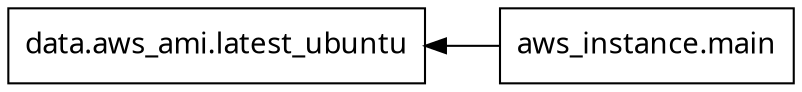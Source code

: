digraph G {
  rankdir = "RL";
  node [shape = rect, fontname = "sans-serif"];
  "data.aws_ami.latest_ubuntu" [label="data.aws_ami.latest_ubuntu"];
  "aws_instance.main" [label="aws_instance.main"];
  "aws_instance.main" -> "data.aws_ami.latest_ubuntu";
}
